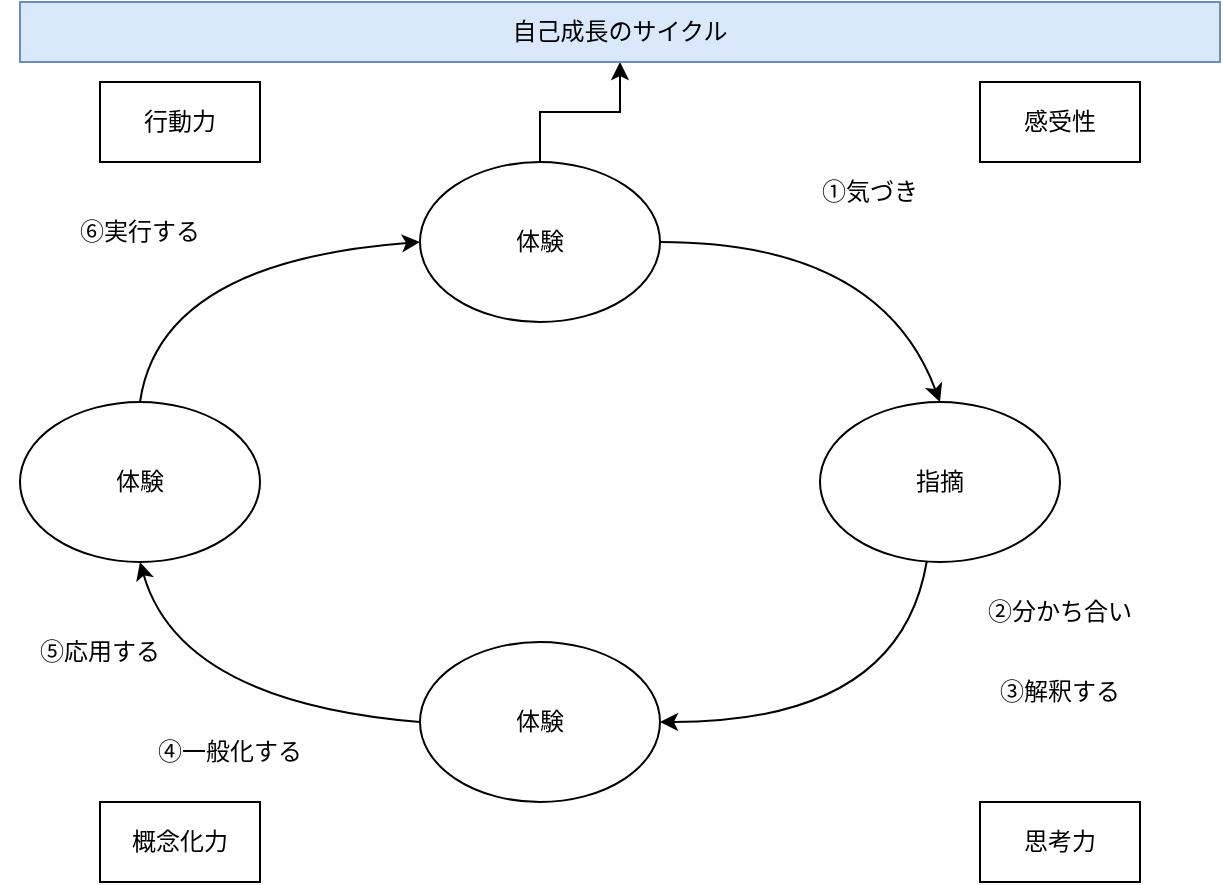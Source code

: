 <mxfile version="25.0.3">
  <diagram name="ページ1" id="ezFPfCWpD2IzvcpsYTNy">
    <mxGraphModel dx="1302" dy="870" grid="1" gridSize="10" guides="1" tooltips="1" connect="1" arrows="1" fold="1" page="1" pageScale="1" pageWidth="827" pageHeight="1169" math="0" shadow="0">
      <root>
        <mxCell id="0" />
        <mxCell id="1" parent="0" />
        <mxCell id="wB-vOCK7ZeIK4jQeP6Mi-1" value="行動力" style="text;html=1;align=center;verticalAlign=middle;whiteSpace=wrap;rounded=0;strokeColor=default;" vertex="1" parent="1">
          <mxGeometry x="160" y="160" width="80" height="40" as="geometry" />
        </mxCell>
        <mxCell id="wB-vOCK7ZeIK4jQeP6Mi-2" value="感受性" style="text;html=1;align=center;verticalAlign=middle;whiteSpace=wrap;rounded=0;strokeColor=default;" vertex="1" parent="1">
          <mxGeometry x="600" y="160" width="80" height="40" as="geometry" />
        </mxCell>
        <mxCell id="wB-vOCK7ZeIK4jQeP6Mi-22" value="" style="edgeStyle=orthogonalEdgeStyle;rounded=0;orthogonalLoop=1;jettySize=auto;html=1;" edge="1" parent="1" source="wB-vOCK7ZeIK4jQeP6Mi-3" target="wB-vOCK7ZeIK4jQeP6Mi-21">
          <mxGeometry relative="1" as="geometry" />
        </mxCell>
        <mxCell id="wB-vOCK7ZeIK4jQeP6Mi-3" value="体験" style="ellipse;whiteSpace=wrap;html=1;" vertex="1" parent="1">
          <mxGeometry x="320" y="200" width="120" height="80" as="geometry" />
        </mxCell>
        <mxCell id="wB-vOCK7ZeIK4jQeP6Mi-4" value="指摘" style="ellipse;whiteSpace=wrap;html=1;" vertex="1" parent="1">
          <mxGeometry x="520" y="320" width="120" height="80" as="geometry" />
        </mxCell>
        <mxCell id="wB-vOCK7ZeIK4jQeP6Mi-5" value="" style="curved=1;endArrow=classic;html=1;rounded=0;exitX=1;exitY=0.5;exitDx=0;exitDy=0;entryX=0.5;entryY=0;entryDx=0;entryDy=0;" edge="1" parent="1" source="wB-vOCK7ZeIK4jQeP6Mi-3" target="wB-vOCK7ZeIK4jQeP6Mi-4">
          <mxGeometry width="50" height="50" relative="1" as="geometry">
            <mxPoint x="460" y="440" as="sourcePoint" />
            <mxPoint x="510" y="390" as="targetPoint" />
            <Array as="points">
              <mxPoint x="550" y="240" />
            </Array>
          </mxGeometry>
        </mxCell>
        <mxCell id="wB-vOCK7ZeIK4jQeP6Mi-6" value="体験" style="ellipse;whiteSpace=wrap;html=1;" vertex="1" parent="1">
          <mxGeometry x="320" y="440" width="120" height="80" as="geometry" />
        </mxCell>
        <mxCell id="wB-vOCK7ZeIK4jQeP6Mi-7" value="" style="curved=1;endArrow=classic;html=1;rounded=0;entryX=1;entryY=0.5;entryDx=0;entryDy=0;" edge="1" parent="1" source="wB-vOCK7ZeIK4jQeP6Mi-4" target="wB-vOCK7ZeIK4jQeP6Mi-6">
          <mxGeometry width="50" height="50" relative="1" as="geometry">
            <mxPoint x="450" y="430" as="sourcePoint" />
            <mxPoint x="590" y="510" as="targetPoint" />
            <Array as="points">
              <mxPoint x="560" y="480" />
            </Array>
          </mxGeometry>
        </mxCell>
        <mxCell id="wB-vOCK7ZeIK4jQeP6Mi-8" value="体験" style="ellipse;whiteSpace=wrap;html=1;" vertex="1" parent="1">
          <mxGeometry x="120" y="320" width="120" height="80" as="geometry" />
        </mxCell>
        <mxCell id="wB-vOCK7ZeIK4jQeP6Mi-9" value="" style="curved=1;endArrow=classic;html=1;rounded=0;entryX=0.5;entryY=1;entryDx=0;entryDy=0;exitX=0;exitY=0.5;exitDx=0;exitDy=0;" edge="1" parent="1" source="wB-vOCK7ZeIK4jQeP6Mi-6">
          <mxGeometry width="50" height="50" relative="1" as="geometry">
            <mxPoint x="320" y="490" as="sourcePoint" />
            <mxPoint x="180" y="400" as="targetPoint" />
            <Array as="points">
              <mxPoint x="200" y="470" />
            </Array>
          </mxGeometry>
        </mxCell>
        <mxCell id="wB-vOCK7ZeIK4jQeP6Mi-10" value="" style="curved=1;endArrow=classic;html=1;rounded=0;entryX=0;entryY=0.5;entryDx=0;entryDy=0;exitX=0.5;exitY=0;exitDx=0;exitDy=0;" edge="1" parent="1" source="wB-vOCK7ZeIK4jQeP6Mi-8" target="wB-vOCK7ZeIK4jQeP6Mi-3">
          <mxGeometry width="50" height="50" relative="1" as="geometry">
            <mxPoint x="400" y="340" as="sourcePoint" />
            <mxPoint x="260" y="260" as="targetPoint" />
            <Array as="points">
              <mxPoint x="190" y="250" />
            </Array>
          </mxGeometry>
        </mxCell>
        <mxCell id="wB-vOCK7ZeIK4jQeP6Mi-12" value="①気づき" style="text;html=1;align=center;verticalAlign=middle;whiteSpace=wrap;rounded=0;" vertex="1" parent="1">
          <mxGeometry x="480" y="200" width="130" height="30" as="geometry" />
        </mxCell>
        <mxCell id="wB-vOCK7ZeIK4jQeP6Mi-13" value="思考力" style="text;html=1;align=center;verticalAlign=middle;whiteSpace=wrap;rounded=0;strokeColor=default;" vertex="1" parent="1">
          <mxGeometry x="600" y="520" width="80" height="40" as="geometry" />
        </mxCell>
        <mxCell id="wB-vOCK7ZeIK4jQeP6Mi-14" value="概念化力" style="text;html=1;align=center;verticalAlign=middle;whiteSpace=wrap;rounded=0;strokeColor=default;" vertex="1" parent="1">
          <mxGeometry x="160" y="520" width="80" height="40" as="geometry" />
        </mxCell>
        <mxCell id="wB-vOCK7ZeIK4jQeP6Mi-15" value="➁分かち合い" style="text;html=1;align=center;verticalAlign=middle;whiteSpace=wrap;rounded=0;" vertex="1" parent="1">
          <mxGeometry x="575" y="410" width="130" height="30" as="geometry" />
        </mxCell>
        <mxCell id="wB-vOCK7ZeIK4jQeP6Mi-16" value="③解釈する" style="text;html=1;align=center;verticalAlign=middle;whiteSpace=wrap;rounded=0;" vertex="1" parent="1">
          <mxGeometry x="575" y="450" width="130" height="30" as="geometry" />
        </mxCell>
        <mxCell id="wB-vOCK7ZeIK4jQeP6Mi-17" value="④一般化する" style="text;html=1;align=center;verticalAlign=middle;whiteSpace=wrap;rounded=0;" vertex="1" parent="1">
          <mxGeometry x="160" y="480" width="130" height="30" as="geometry" />
        </mxCell>
        <mxCell id="wB-vOCK7ZeIK4jQeP6Mi-18" value="⑤応用する" style="text;html=1;align=center;verticalAlign=middle;whiteSpace=wrap;rounded=0;" vertex="1" parent="1">
          <mxGeometry x="110" y="430" width="100" height="30" as="geometry" />
        </mxCell>
        <mxCell id="wB-vOCK7ZeIK4jQeP6Mi-20" value="⑥実行する" style="text;html=1;align=center;verticalAlign=middle;whiteSpace=wrap;rounded=0;" vertex="1" parent="1">
          <mxGeometry x="115" y="220" width="130" height="30" as="geometry" />
        </mxCell>
        <mxCell id="wB-vOCK7ZeIK4jQeP6Mi-21" value="自己成長のサイクル" style="text;html=1;align=center;verticalAlign=middle;whiteSpace=wrap;rounded=0;fillColor=#dae8fc;strokeColor=#6c8ebf;" vertex="1" parent="1">
          <mxGeometry x="120" y="120" width="600" height="30" as="geometry" />
        </mxCell>
      </root>
    </mxGraphModel>
  </diagram>
</mxfile>
